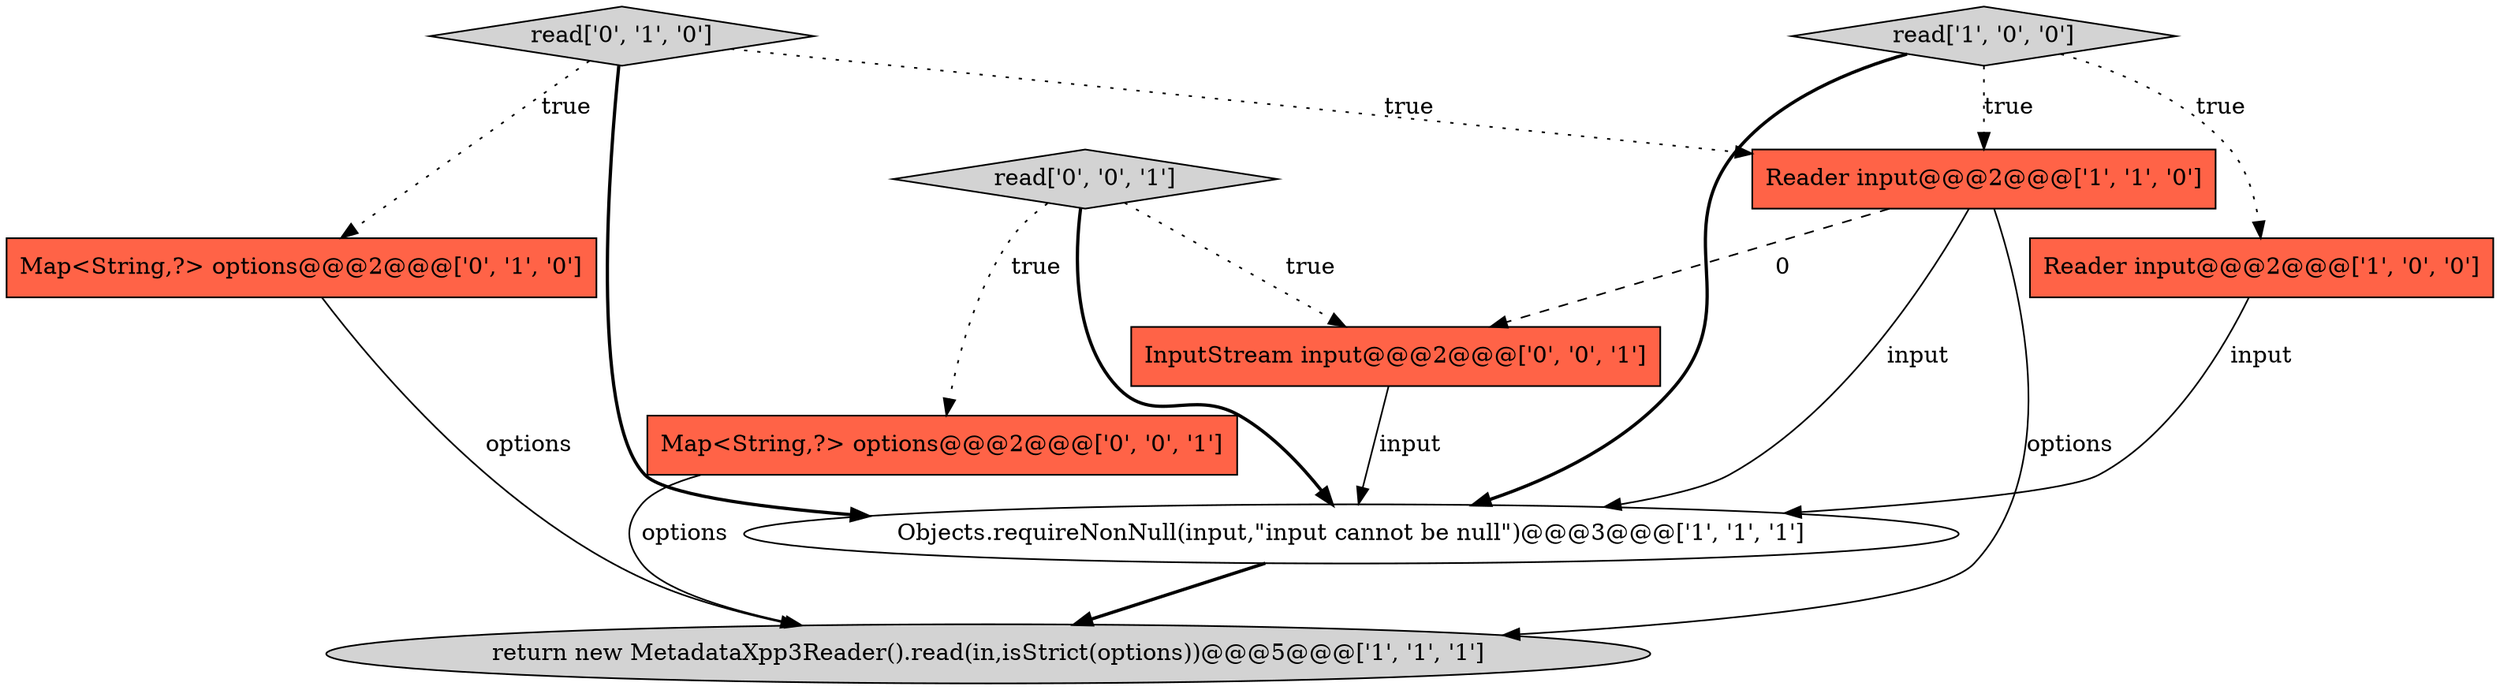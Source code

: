 digraph {
8 [style = filled, label = "InputStream input@@@2@@@['0', '0', '1']", fillcolor = tomato, shape = box image = "AAA0AAABBB3BBB"];
0 [style = filled, label = "return new MetadataXpp3Reader().read(in,isStrict(options))@@@5@@@['1', '1', '1']", fillcolor = lightgray, shape = ellipse image = "AAA0AAABBB1BBB"];
5 [style = filled, label = "Map<String,?> options@@@2@@@['0', '1', '0']", fillcolor = tomato, shape = box image = "AAA0AAABBB2BBB"];
4 [style = filled, label = "Reader input@@@2@@@['1', '1', '0']", fillcolor = tomato, shape = box image = "AAA0AAABBB1BBB"];
6 [style = filled, label = "read['0', '1', '0']", fillcolor = lightgray, shape = diamond image = "AAA0AAABBB2BBB"];
1 [style = filled, label = "read['1', '0', '0']", fillcolor = lightgray, shape = diamond image = "AAA0AAABBB1BBB"];
7 [style = filled, label = "Map<String,?> options@@@2@@@['0', '0', '1']", fillcolor = tomato, shape = box image = "AAA0AAABBB3BBB"];
2 [style = filled, label = "Objects.requireNonNull(input,\"input cannot be null\")@@@3@@@['1', '1', '1']", fillcolor = white, shape = ellipse image = "AAA0AAABBB1BBB"];
3 [style = filled, label = "Reader input@@@2@@@['1', '0', '0']", fillcolor = tomato, shape = box image = "AAA0AAABBB1BBB"];
9 [style = filled, label = "read['0', '0', '1']", fillcolor = lightgray, shape = diamond image = "AAA0AAABBB3BBB"];
3->2 [style = solid, label="input"];
4->0 [style = solid, label="options"];
1->2 [style = bold, label=""];
2->0 [style = bold, label=""];
6->5 [style = dotted, label="true"];
1->4 [style = dotted, label="true"];
9->8 [style = dotted, label="true"];
7->0 [style = solid, label="options"];
6->4 [style = dotted, label="true"];
9->7 [style = dotted, label="true"];
5->0 [style = solid, label="options"];
9->2 [style = bold, label=""];
8->2 [style = solid, label="input"];
1->3 [style = dotted, label="true"];
4->2 [style = solid, label="input"];
4->8 [style = dashed, label="0"];
6->2 [style = bold, label=""];
}
